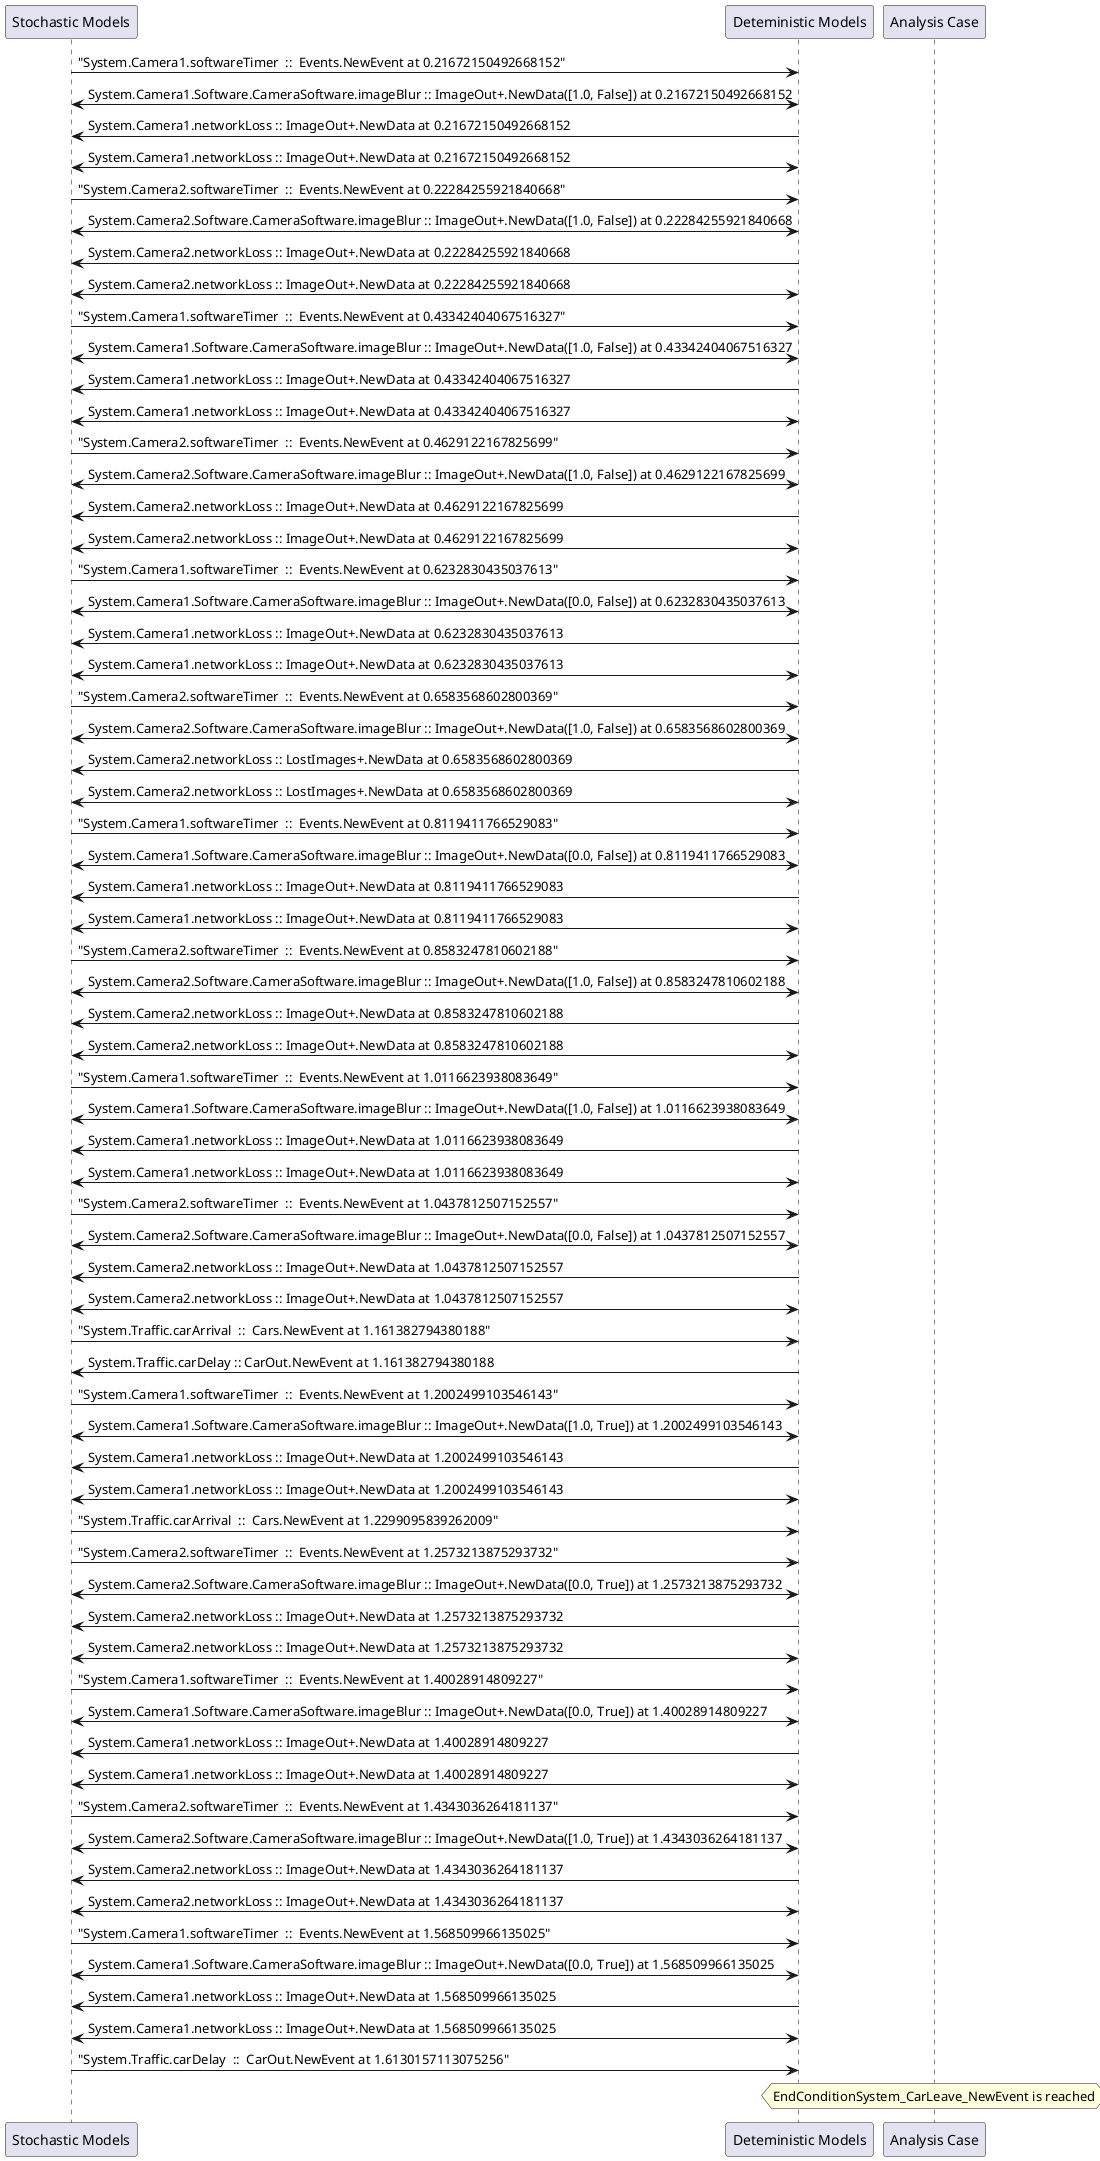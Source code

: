 
	@startuml
	participant "Stochastic Models" as stochmodel
	participant "Deteministic Models" as detmodel
	participant "Analysis Case" as analysis
	{38951_stop} stochmodel -> detmodel : "System.Camera1.softwareTimer  ::  Events.NewEvent at 0.21672150492668152"
detmodel <-> stochmodel : System.Camera1.Software.CameraSoftware.imageBlur :: ImageOut+.NewData([1.0, False]) at 0.21672150492668152
detmodel -> stochmodel : System.Camera1.networkLoss :: ImageOut+.NewData at 0.21672150492668152
detmodel <-> stochmodel : System.Camera1.networkLoss :: ImageOut+.NewData at 0.21672150492668152
{38967_stop} stochmodel -> detmodel : "System.Camera2.softwareTimer  ::  Events.NewEvent at 0.22284255921840668"
detmodel <-> stochmodel : System.Camera2.Software.CameraSoftware.imageBlur :: ImageOut+.NewData([1.0, False]) at 0.22284255921840668
detmodel -> stochmodel : System.Camera2.networkLoss :: ImageOut+.NewData at 0.22284255921840668
detmodel <-> stochmodel : System.Camera2.networkLoss :: ImageOut+.NewData at 0.22284255921840668
{38952_stop} stochmodel -> detmodel : "System.Camera1.softwareTimer  ::  Events.NewEvent at 0.43342404067516327"
detmodel <-> stochmodel : System.Camera1.Software.CameraSoftware.imageBlur :: ImageOut+.NewData([1.0, False]) at 0.43342404067516327
detmodel -> stochmodel : System.Camera1.networkLoss :: ImageOut+.NewData at 0.43342404067516327
detmodel <-> stochmodel : System.Camera1.networkLoss :: ImageOut+.NewData at 0.43342404067516327
{38968_stop} stochmodel -> detmodel : "System.Camera2.softwareTimer  ::  Events.NewEvent at 0.4629122167825699"
detmodel <-> stochmodel : System.Camera2.Software.CameraSoftware.imageBlur :: ImageOut+.NewData([1.0, False]) at 0.4629122167825699
detmodel -> stochmodel : System.Camera2.networkLoss :: ImageOut+.NewData at 0.4629122167825699
detmodel <-> stochmodel : System.Camera2.networkLoss :: ImageOut+.NewData at 0.4629122167825699
{38953_stop} stochmodel -> detmodel : "System.Camera1.softwareTimer  ::  Events.NewEvent at 0.6232830435037613"
detmodel <-> stochmodel : System.Camera1.Software.CameraSoftware.imageBlur :: ImageOut+.NewData([0.0, False]) at 0.6232830435037613
detmodel -> stochmodel : System.Camera1.networkLoss :: ImageOut+.NewData at 0.6232830435037613
detmodel <-> stochmodel : System.Camera1.networkLoss :: ImageOut+.NewData at 0.6232830435037613
{38969_stop} stochmodel -> detmodel : "System.Camera2.softwareTimer  ::  Events.NewEvent at 0.6583568602800369"
detmodel <-> stochmodel : System.Camera2.Software.CameraSoftware.imageBlur :: ImageOut+.NewData([1.0, False]) at 0.6583568602800369
detmodel -> stochmodel : System.Camera2.networkLoss :: LostImages+.NewData at 0.6583568602800369
detmodel <-> stochmodel : System.Camera2.networkLoss :: LostImages+.NewData at 0.6583568602800369
{38954_stop} stochmodel -> detmodel : "System.Camera1.softwareTimer  ::  Events.NewEvent at 0.8119411766529083"
detmodel <-> stochmodel : System.Camera1.Software.CameraSoftware.imageBlur :: ImageOut+.NewData([0.0, False]) at 0.8119411766529083
detmodel -> stochmodel : System.Camera1.networkLoss :: ImageOut+.NewData at 0.8119411766529083
detmodel <-> stochmodel : System.Camera1.networkLoss :: ImageOut+.NewData at 0.8119411766529083
{38970_stop} stochmodel -> detmodel : "System.Camera2.softwareTimer  ::  Events.NewEvent at 0.8583247810602188"
detmodel <-> stochmodel : System.Camera2.Software.CameraSoftware.imageBlur :: ImageOut+.NewData([1.0, False]) at 0.8583247810602188
detmodel -> stochmodel : System.Camera2.networkLoss :: ImageOut+.NewData at 0.8583247810602188
detmodel <-> stochmodel : System.Camera2.networkLoss :: ImageOut+.NewData at 0.8583247810602188
{38955_stop} stochmodel -> detmodel : "System.Camera1.softwareTimer  ::  Events.NewEvent at 1.0116623938083649"
detmodel <-> stochmodel : System.Camera1.Software.CameraSoftware.imageBlur :: ImageOut+.NewData([1.0, False]) at 1.0116623938083649
detmodel -> stochmodel : System.Camera1.networkLoss :: ImageOut+.NewData at 1.0116623938083649
detmodel <-> stochmodel : System.Camera1.networkLoss :: ImageOut+.NewData at 1.0116623938083649
{38971_stop} stochmodel -> detmodel : "System.Camera2.softwareTimer  ::  Events.NewEvent at 1.0437812507152557"
detmodel <-> stochmodel : System.Camera2.Software.CameraSoftware.imageBlur :: ImageOut+.NewData([0.0, False]) at 1.0437812507152557
detmodel -> stochmodel : System.Camera2.networkLoss :: ImageOut+.NewData at 1.0437812507152557
detmodel <-> stochmodel : System.Camera2.networkLoss :: ImageOut+.NewData at 1.0437812507152557
{38982_stop} stochmodel -> detmodel : "System.Traffic.carArrival  ::  Cars.NewEvent at 1.161382794380188"
{38989_start} detmodel -> stochmodel : System.Traffic.carDelay :: CarOut.NewEvent at 1.161382794380188
{38956_stop} stochmodel -> detmodel : "System.Camera1.softwareTimer  ::  Events.NewEvent at 1.2002499103546143"
detmodel <-> stochmodel : System.Camera1.Software.CameraSoftware.imageBlur :: ImageOut+.NewData([1.0, True]) at 1.2002499103546143
detmodel -> stochmodel : System.Camera1.networkLoss :: ImageOut+.NewData at 1.2002499103546143
detmodel <-> stochmodel : System.Camera1.networkLoss :: ImageOut+.NewData at 1.2002499103546143
{38983_stop} stochmodel -> detmodel : "System.Traffic.carArrival  ::  Cars.NewEvent at 1.2299095839262009"
{38972_stop} stochmodel -> detmodel : "System.Camera2.softwareTimer  ::  Events.NewEvent at 1.2573213875293732"
detmodel <-> stochmodel : System.Camera2.Software.CameraSoftware.imageBlur :: ImageOut+.NewData([0.0, True]) at 1.2573213875293732
detmodel -> stochmodel : System.Camera2.networkLoss :: ImageOut+.NewData at 1.2573213875293732
detmodel <-> stochmodel : System.Camera2.networkLoss :: ImageOut+.NewData at 1.2573213875293732
{38957_stop} stochmodel -> detmodel : "System.Camera1.softwareTimer  ::  Events.NewEvent at 1.40028914809227"
detmodel <-> stochmodel : System.Camera1.Software.CameraSoftware.imageBlur :: ImageOut+.NewData([0.0, True]) at 1.40028914809227
detmodel -> stochmodel : System.Camera1.networkLoss :: ImageOut+.NewData at 1.40028914809227
detmodel <-> stochmodel : System.Camera1.networkLoss :: ImageOut+.NewData at 1.40028914809227
{38973_stop} stochmodel -> detmodel : "System.Camera2.softwareTimer  ::  Events.NewEvent at 1.4343036264181137"
detmodel <-> stochmodel : System.Camera2.Software.CameraSoftware.imageBlur :: ImageOut+.NewData([1.0, True]) at 1.4343036264181137
detmodel -> stochmodel : System.Camera2.networkLoss :: ImageOut+.NewData at 1.4343036264181137
detmodel <-> stochmodel : System.Camera2.networkLoss :: ImageOut+.NewData at 1.4343036264181137
{38958_stop} stochmodel -> detmodel : "System.Camera1.softwareTimer  ::  Events.NewEvent at 1.568509966135025"
detmodel <-> stochmodel : System.Camera1.Software.CameraSoftware.imageBlur :: ImageOut+.NewData([0.0, True]) at 1.568509966135025
detmodel -> stochmodel : System.Camera1.networkLoss :: ImageOut+.NewData at 1.568509966135025
detmodel <-> stochmodel : System.Camera1.networkLoss :: ImageOut+.NewData at 1.568509966135025
{38989_stop} stochmodel -> detmodel : "System.Traffic.carDelay  ::  CarOut.NewEvent at 1.6130157113075256"
{38989_start} <-> {38989_stop} : delay
hnote over analysis 
EndConditionSystem_CarLeave_NewEvent is reached
endnote
@enduml
